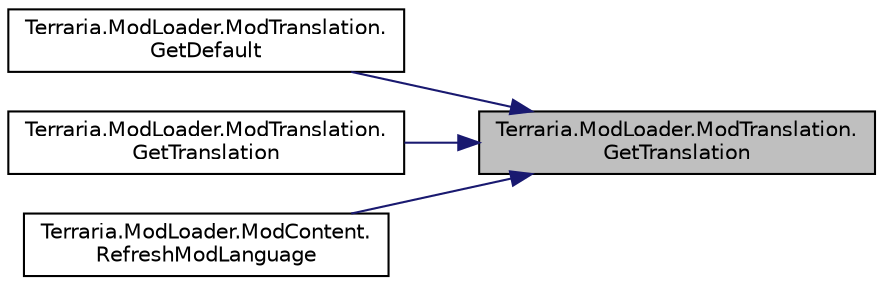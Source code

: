 digraph "Terraria.ModLoader.ModTranslation.GetTranslation"
{
 // LATEX_PDF_SIZE
  edge [fontname="Helvetica",fontsize="10",labelfontname="Helvetica",labelfontsize="10"];
  node [fontname="Helvetica",fontsize="10",shape=record];
  rankdir="RL";
  Node1 [label="Terraria.ModLoader.ModTranslation.\lGetTranslation",height=0.2,width=0.4,color="black", fillcolor="grey75", style="filled", fontcolor="black",tooltip=" "];
  Node1 -> Node2 [dir="back",color="midnightblue",fontsize="10",style="solid",fontname="Helvetica"];
  Node2 [label="Terraria.ModLoader.ModTranslation.\lGetDefault",height=0.2,width=0.4,color="black", fillcolor="white", style="filled",URL="$class_terraria_1_1_mod_loader_1_1_mod_translation.html#a6554b7eb4b8939f411067b2676e35942",tooltip=" "];
  Node1 -> Node3 [dir="back",color="midnightblue",fontsize="10",style="solid",fontname="Helvetica"];
  Node3 [label="Terraria.ModLoader.ModTranslation.\lGetTranslation",height=0.2,width=0.4,color="black", fillcolor="white", style="filled",URL="$class_terraria_1_1_mod_loader_1_1_mod_translation.html#a6b34fb82577cc1692691627fc61f2bd0",tooltip=" "];
  Node1 -> Node4 [dir="back",color="midnightblue",fontsize="10",style="solid",fontname="Helvetica"];
  Node4 [label="Terraria.ModLoader.ModContent.\lRefreshModLanguage",height=0.2,width=0.4,color="black", fillcolor="white", style="filled",URL="$class_terraria_1_1_mod_loader_1_1_mod_content.html#aa3c22c352b60362e4236ed1d605b0d04",tooltip=" "];
}
